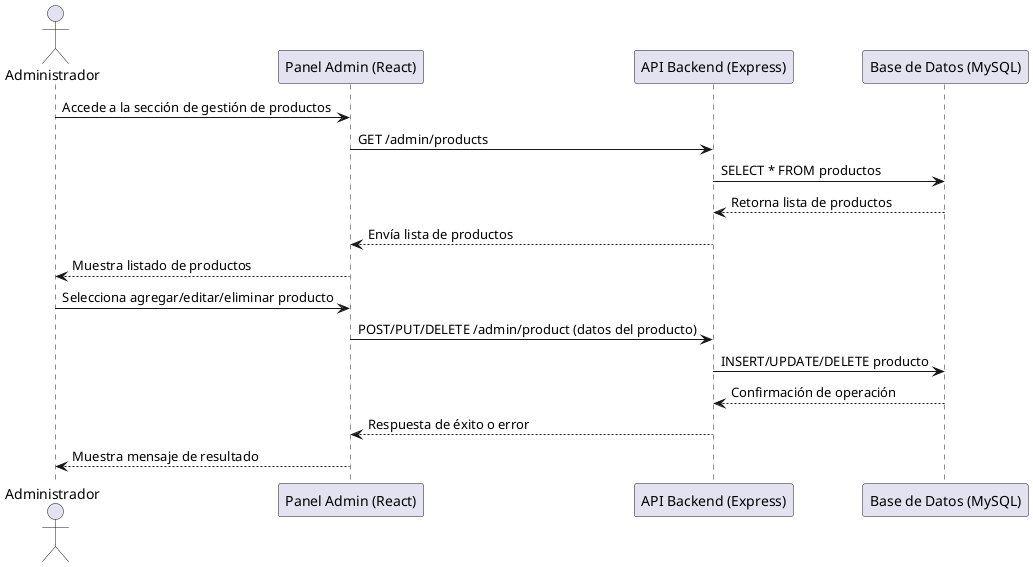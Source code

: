 @startuml GestionProductosAdmin
actor "Administrador" as Admin
participant "Panel Admin (React)" as FE_admin
participant "API Backend (Express)" as BE
participant "Base de Datos (MySQL)" as DB

Admin -> FE_admin: Accede a la sección de gestión de productos
FE_admin -> BE: GET /admin/products
BE -> DB: SELECT * FROM productos
DB --> BE: Retorna lista de productos
BE --> FE_admin: Envía lista de productos
FE_admin --> Admin: Muestra listado de productos

Admin -> FE_admin: Selecciona agregar/editar/eliminar producto
FE_admin -> BE: POST/PUT/DELETE /admin/product (datos del producto)
BE -> DB: INSERT/UPDATE/DELETE producto
DB --> BE: Confirmación de operación
BE --> FE_admin: Respuesta de éxito o error
FE_admin --> Admin: Muestra mensaje de resultado
@enduml
